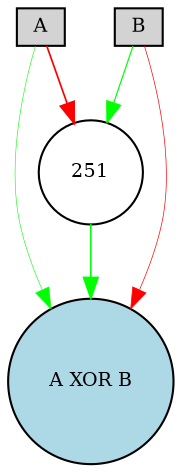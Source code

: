 digraph {
	node [fontsize=9 height=0.2 shape=circle width=0.2]
	A [fillcolor=lightgray shape=box style=filled]
	B [fillcolor=lightgray shape=box style=filled]
	"A XOR B" [fillcolor=lightblue style=filled]
	251 [fillcolor=white style=filled]
	A -> "A XOR B" [color=green penwidth=0.27746715423820356 style=solid]
	B -> "A XOR B" [color=red penwidth=0.33084029605966325 style=solid]
	B -> 251 [color=green penwidth=0.5794269955459399 style=solid]
	251 -> "A XOR B" [color=green penwidth=0.7733469432954606 style=solid]
	A -> 251 [color=red penwidth=0.8211435514314741 style=solid]
}
